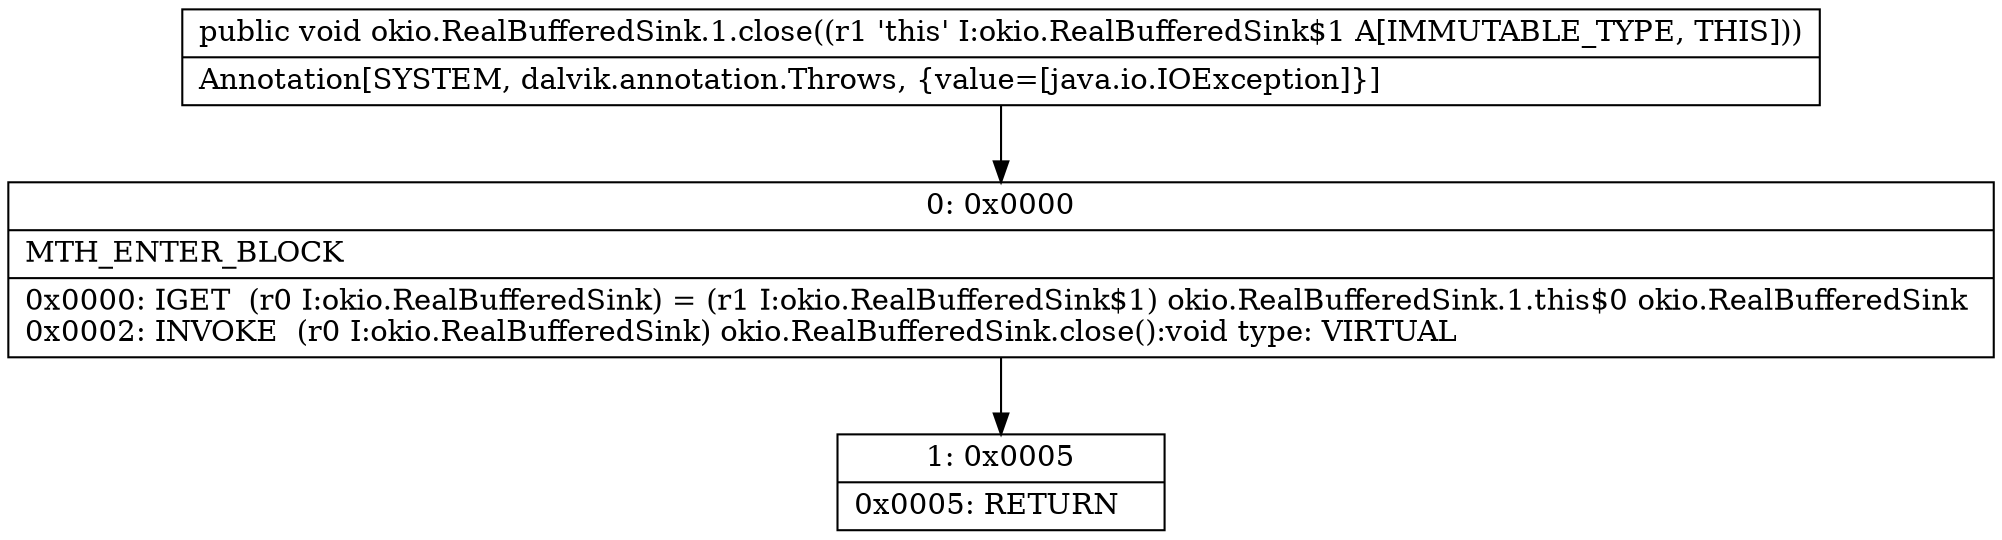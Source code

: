 digraph "CFG forokio.RealBufferedSink.1.close()V" {
Node_0 [shape=record,label="{0\:\ 0x0000|MTH_ENTER_BLOCK\l|0x0000: IGET  (r0 I:okio.RealBufferedSink) = (r1 I:okio.RealBufferedSink$1) okio.RealBufferedSink.1.this$0 okio.RealBufferedSink \l0x0002: INVOKE  (r0 I:okio.RealBufferedSink) okio.RealBufferedSink.close():void type: VIRTUAL \l}"];
Node_1 [shape=record,label="{1\:\ 0x0005|0x0005: RETURN   \l}"];
MethodNode[shape=record,label="{public void okio.RealBufferedSink.1.close((r1 'this' I:okio.RealBufferedSink$1 A[IMMUTABLE_TYPE, THIS]))  | Annotation[SYSTEM, dalvik.annotation.Throws, \{value=[java.io.IOException]\}]\l}"];
MethodNode -> Node_0;
Node_0 -> Node_1;
}

